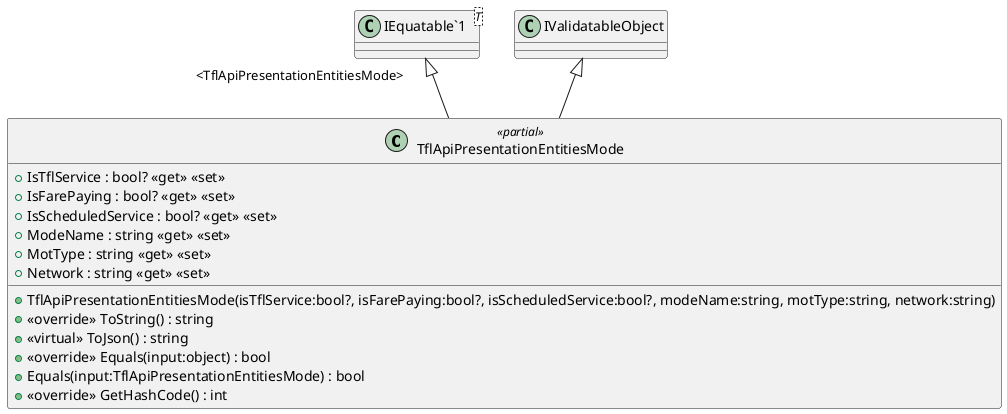 @startuml
class TflApiPresentationEntitiesMode <<partial>> {
    + TflApiPresentationEntitiesMode(isTflService:bool?, isFarePaying:bool?, isScheduledService:bool?, modeName:string, motType:string, network:string)
    + IsTflService : bool? <<get>> <<set>>
    + IsFarePaying : bool? <<get>> <<set>>
    + IsScheduledService : bool? <<get>> <<set>>
    + ModeName : string <<get>> <<set>>
    + MotType : string <<get>> <<set>>
    + Network : string <<get>> <<set>>
    + <<override>> ToString() : string
    + <<virtual>> ToJson() : string
    + <<override>> Equals(input:object) : bool
    + Equals(input:TflApiPresentationEntitiesMode) : bool
    + <<override>> GetHashCode() : int
}
class "IEquatable`1"<T> {
}
"IEquatable`1" "<TflApiPresentationEntitiesMode>" <|-- TflApiPresentationEntitiesMode
IValidatableObject <|-- TflApiPresentationEntitiesMode
@enduml
